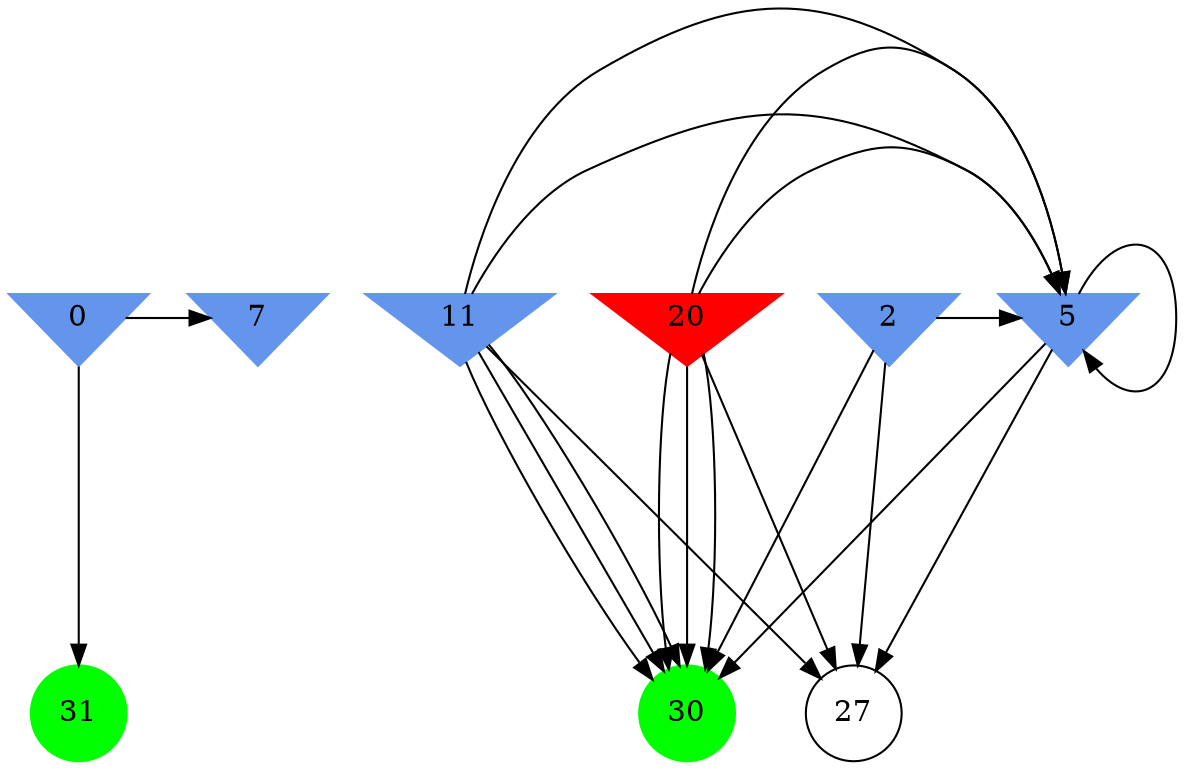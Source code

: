 digraph brain {
	ranksep=2.0;
	0 [shape=invtriangle,style=filled,color=cornflowerblue];
	2 [shape=invtriangle,style=filled,color=cornflowerblue];
	5 [shape=invtriangle,style=filled,color=cornflowerblue];
	7 [shape=invtriangle,style=filled,color=cornflowerblue];
	11 [shape=invtriangle,style=filled,color=cornflowerblue];
	20 [shape=invtriangle,style=filled,color=red];
	27 [shape=circle,color=black];
	30 [shape=circle,style=filled,color=green];
	31 [shape=circle,style=filled,color=green];
	11	->	30;
	11	->	5;
	11	->	30;
	20	->	30;
	20	->	5;
	20	->	30;
	11	->	30;
	11	->	5;
	11	->	27;
	20	->	30;
	20	->	5;
	20	->	27;
	2	->	30;
	2	->	5;
	2	->	27;
	5	->	30;
	5	->	5;
	5	->	27;
	0	->	7;
	0	->	31;
	{ rank=same; 0; 2; 5; 7; 11; 20; }
	{ rank=same; 27; }
	{ rank=same; 30; 31; }
}

